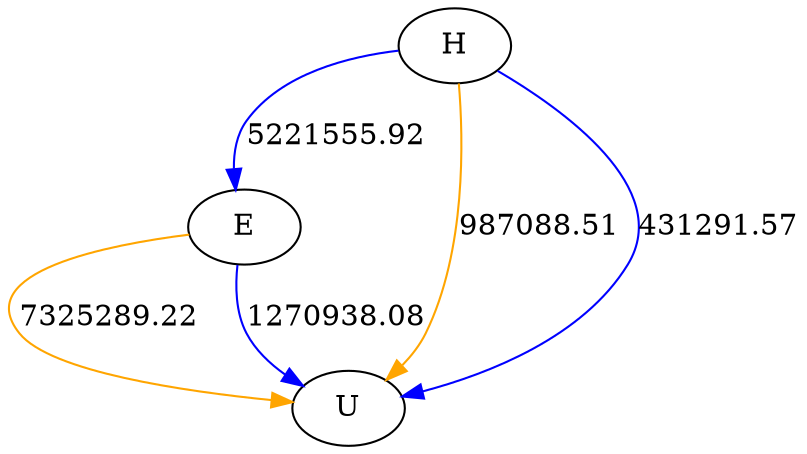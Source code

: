 digraph {
E->U [label =	7325289.22	 color = "orange"]
H->U [label =	987088.51 	 color = "orange"]
E->U [label =	1270938.08	 color = "blue"]
H->E [label =	5221555.92	 color = "blue"]
H->U [label =	431291.57 	 color = "blue"]
}

